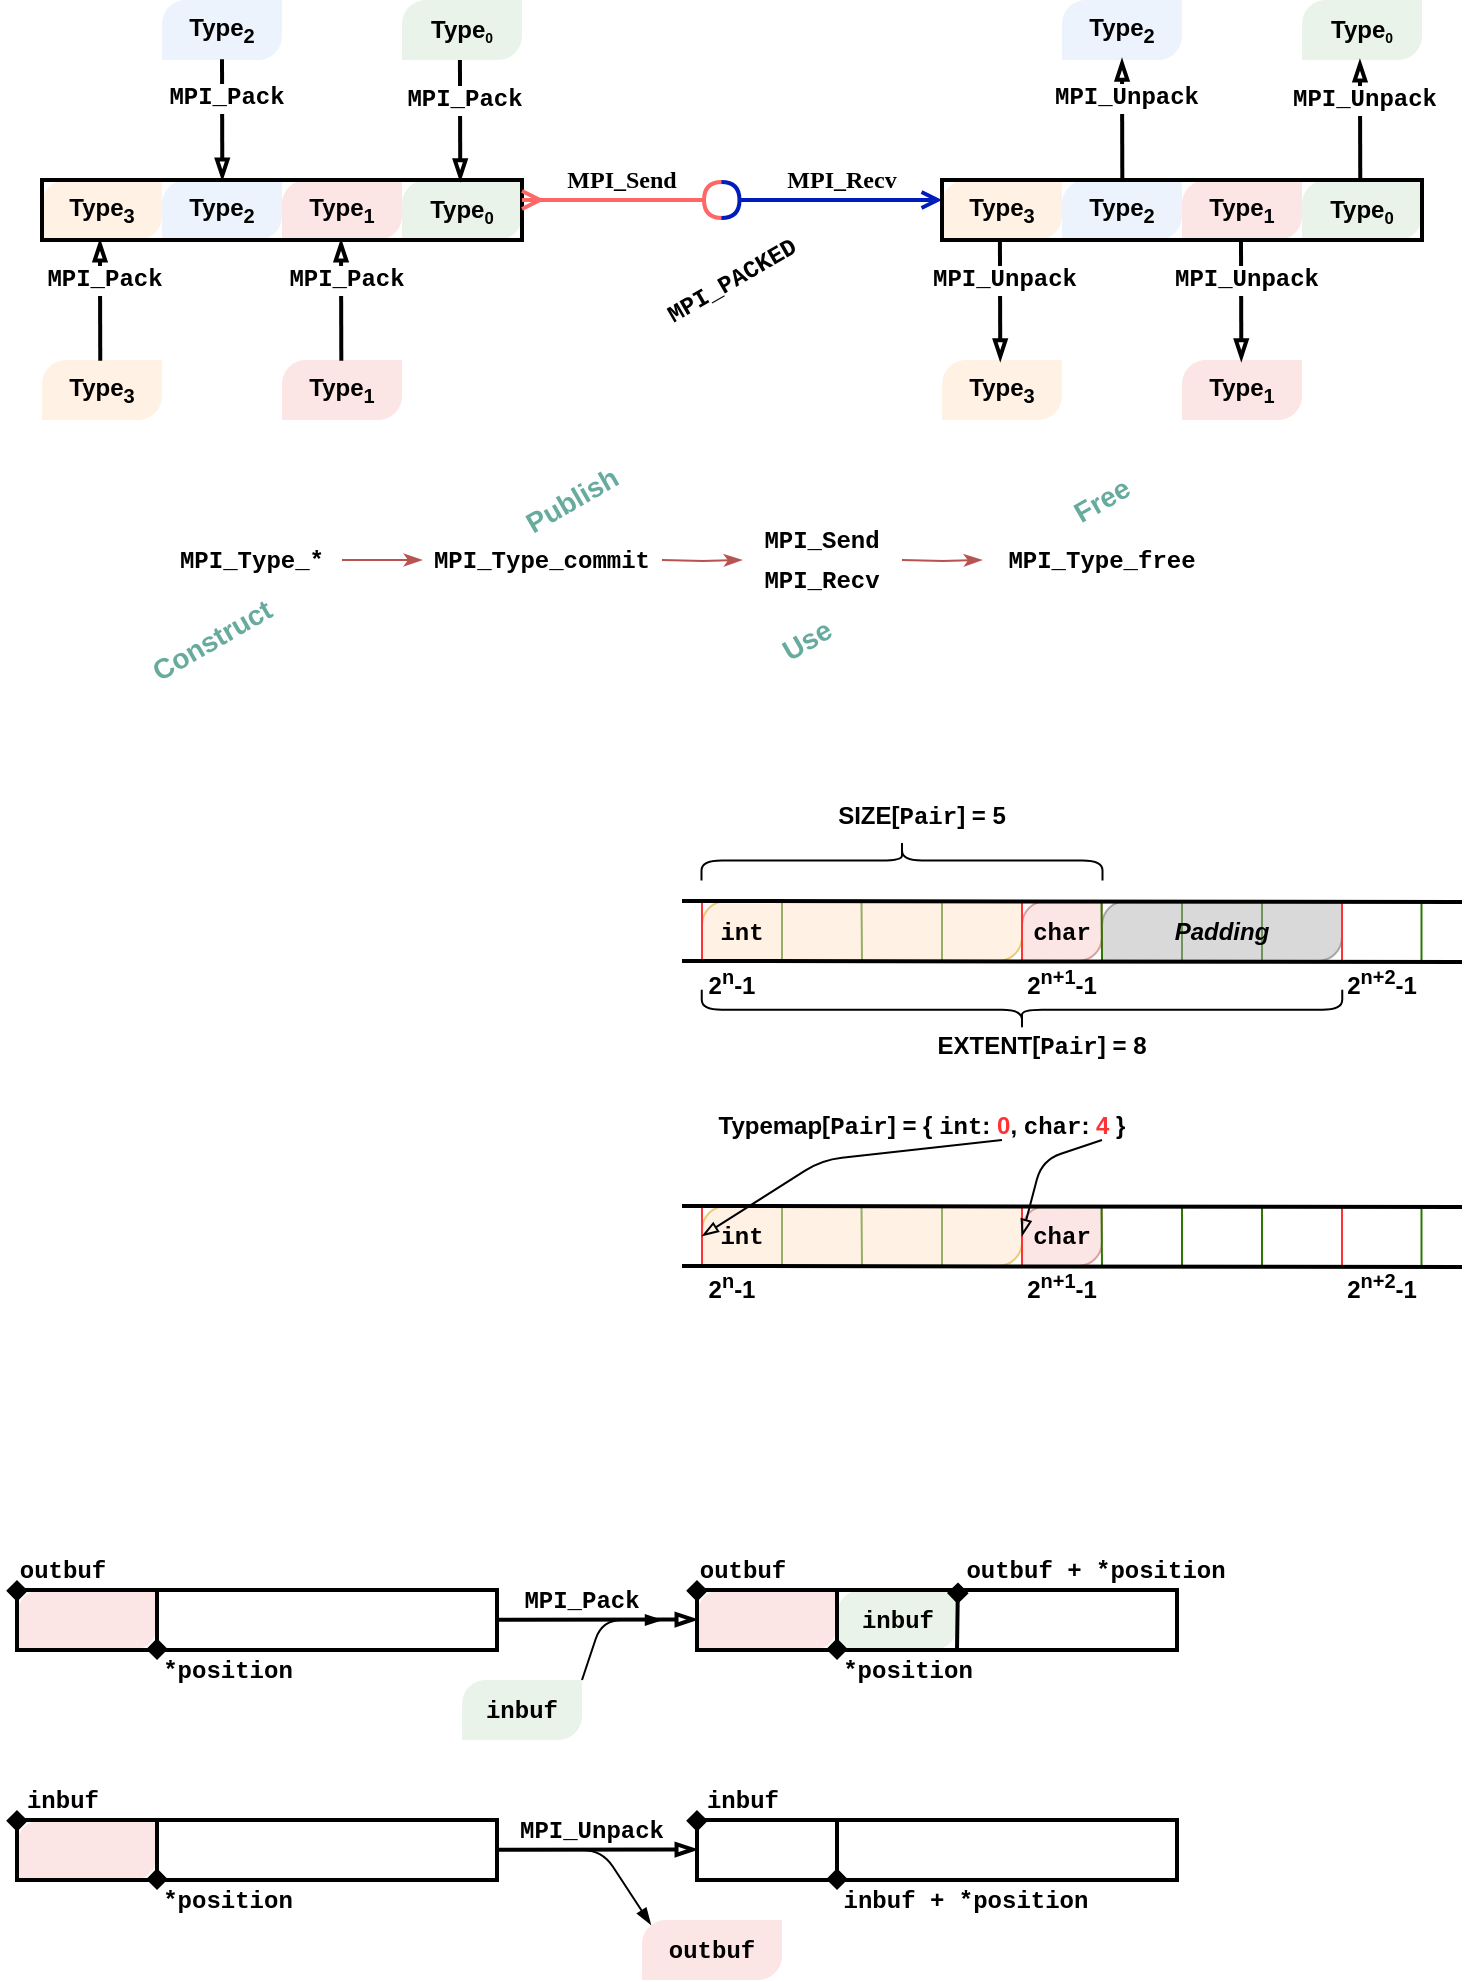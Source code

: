 <mxfile version="13.10.4" type="github">
  <diagram id="gjByRE1EfE37MnG4Hlq-" name="derived datatypes">
    <mxGraphModel dx="760" dy="429" grid="1" gridSize="10" guides="1" tooltips="1" connect="1" arrows="1" fold="1" page="1" pageScale="1" pageWidth="850" pageHeight="1100" math="0" shadow="0">
      <root>
        <mxCell id="NAqijjQ5elvdxjjpEKF7-0" />
        <mxCell id="NAqijjQ5elvdxjjpEKF7-1" parent="NAqijjQ5elvdxjjpEKF7-0" />
        <mxCell id="-HOwmCufBXUvdhxubA4n-8" value="" style="endArrow=none;html=1;strokeColor=#2D7600;fillColor=#60a917;" edge="1" parent="NAqijjQ5elvdxjjpEKF7-1">
          <mxGeometry width="50" height="50" relative="1" as="geometry">
            <mxPoint x="690" y="480.5" as="sourcePoint" />
            <mxPoint x="690" y="510.5" as="targetPoint" />
          </mxGeometry>
        </mxCell>
        <mxCell id="-HOwmCufBXUvdhxubA4n-28" value="" style="endArrow=none;html=1;strokeColor=#2D7600;fillColor=#60a917;" edge="1" parent="NAqijjQ5elvdxjjpEKF7-1">
          <mxGeometry width="50" height="50" relative="1" as="geometry">
            <mxPoint x="650" y="480.5" as="sourcePoint" />
            <mxPoint x="650" y="510.5" as="targetPoint" />
          </mxGeometry>
        </mxCell>
        <mxCell id="-HOwmCufBXUvdhxubA4n-29" value="" style="verticalLabelPosition=bottom;verticalAlign=top;html=1;shape=mxgraph.basic.diag_round_rect;dx=6;shadow=0;opacity=50;fontFamily=Helvetica;strokeColor=#666666;fontColor=#333333;fillColor=#B3B3B3;" vertex="1" parent="NAqijjQ5elvdxjjpEKF7-1">
          <mxGeometry x="610" y="480.5" width="120" height="30" as="geometry" />
        </mxCell>
        <mxCell id="-HOwmCufBXUvdhxubA4n-3" value="" style="endArrow=none;html=1;strokeColor=#2D7600;fillColor=#60a917;" edge="1" parent="NAqijjQ5elvdxjjpEKF7-1">
          <mxGeometry width="50" height="50" relative="1" as="geometry">
            <mxPoint x="530" y="480.5" as="sourcePoint" />
            <mxPoint x="530" y="510.5" as="targetPoint" />
          </mxGeometry>
        </mxCell>
        <mxCell id="-HOwmCufBXUvdhxubA4n-4" value="" style="endArrow=none;html=1;strokeColor=#2D7600;fillColor=#60a917;" edge="1" parent="NAqijjQ5elvdxjjpEKF7-1">
          <mxGeometry width="50" height="50" relative="1" as="geometry">
            <mxPoint x="489.75" y="480.5" as="sourcePoint" />
            <mxPoint x="490" y="510.5" as="targetPoint" />
          </mxGeometry>
        </mxCell>
        <mxCell id="-HOwmCufBXUvdhxubA4n-5" value="" style="endArrow=none;html=1;strokeColor=#2D7600;fillColor=#60a917;" edge="1" parent="NAqijjQ5elvdxjjpEKF7-1">
          <mxGeometry width="50" height="50" relative="1" as="geometry">
            <mxPoint x="450" y="479.7" as="sourcePoint" />
            <mxPoint x="450" y="511.5" as="targetPoint" />
          </mxGeometry>
        </mxCell>
        <mxCell id="-HOwmCufBXUvdhxubA4n-17" value="" style="verticalLabelPosition=bottom;verticalAlign=top;html=1;shape=mxgraph.basic.diag_round_rect;dx=6;shadow=0;fillColor=#f8cecc;opacity=50;fontFamily=Helvetica;strokeColor=#b85450;" vertex="1" parent="NAqijjQ5elvdxjjpEKF7-1">
          <mxGeometry x="570" y="480.5" width="40" height="30" as="geometry" />
        </mxCell>
        <mxCell id="-HOwmCufBXUvdhxubA4n-16" value="" style="verticalLabelPosition=bottom;verticalAlign=top;html=1;shape=mxgraph.basic.diag_round_rect;dx=6;shadow=0;fillColor=#ffe6cc;opacity=50;fontFamily=Helvetica;strokeColor=#d79b00;" vertex="1" parent="NAqijjQ5elvdxjjpEKF7-1">
          <mxGeometry x="410" y="480.5" width="160" height="30" as="geometry" />
        </mxCell>
        <mxCell id="Xs97He_0VqaD7Sggwqv4-31" value="" style="verticalLabelPosition=bottom;verticalAlign=top;html=1;shape=mxgraph.basic.diag_round_rect;dx=6;shadow=0;fillColor=#d5e8d4;opacity=50;fontFamily=Helvetica;strokeColor=none;" parent="NAqijjQ5elvdxjjpEKF7-1" vertex="1">
          <mxGeometry x="290" y="870" width="60" height="30" as="geometry" />
        </mxCell>
        <mxCell id="NxpEf4nczRuJSQAmUXDb-0" value="" style="verticalLabelPosition=bottom;verticalAlign=top;html=1;shape=mxgraph.basic.diag_round_rect;dx=6;shadow=0;fillColor=#FFE6CC;opacity=50;fontFamily=Helvetica;strokeColor=none;" parent="NAqijjQ5elvdxjjpEKF7-1" vertex="1">
          <mxGeometry x="80" y="120" width="60" height="30" as="geometry" />
        </mxCell>
        <mxCell id="NxpEf4nczRuJSQAmUXDb-1" value="&lt;b&gt;Type&lt;sub&gt;3&lt;/sub&gt;&lt;/b&gt;" style="text;html=1;strokeColor=none;fillColor=none;align=center;verticalAlign=middle;whiteSpace=wrap;rounded=0;opacity=30;" parent="NAqijjQ5elvdxjjpEKF7-1" vertex="1">
          <mxGeometry x="90" y="125" width="40" height="20" as="geometry" />
        </mxCell>
        <mxCell id="NxpEf4nczRuJSQAmUXDb-2" value="&lt;font face=&quot;Courier New&quot; size=&quot;1&quot;&gt;&lt;b style=&quot;font-size: 12px&quot;&gt;MPI_PACKED&lt;/b&gt;&lt;/font&gt;" style="text;html=1;strokeColor=none;fillColor=none;align=center;verticalAlign=middle;whiteSpace=wrap;rounded=0;opacity=30;rotation=-30;" parent="NAqijjQ5elvdxjjpEKF7-1" vertex="1">
          <mxGeometry x="365" y="160" width="120" height="20" as="geometry" />
        </mxCell>
        <mxCell id="NxpEf4nczRuJSQAmUXDb-7" value="" style="verticalLabelPosition=bottom;verticalAlign=top;html=1;shape=mxgraph.basic.diag_round_rect;dx=6;shadow=0;fillColor=#dae8fc;opacity=50;fontFamily=Helvetica;strokeColor=none;" parent="NAqijjQ5elvdxjjpEKF7-1" vertex="1">
          <mxGeometry x="140" y="120" width="60" height="30" as="geometry" />
        </mxCell>
        <mxCell id="NxpEf4nczRuJSQAmUXDb-8" value="&lt;b&gt;Type&lt;sub&gt;2&lt;/sub&gt;&lt;/b&gt;" style="text;html=1;strokeColor=none;fillColor=none;align=center;verticalAlign=middle;whiteSpace=wrap;rounded=0;opacity=30;" parent="NAqijjQ5elvdxjjpEKF7-1" vertex="1">
          <mxGeometry x="150" y="125" width="40" height="20" as="geometry" />
        </mxCell>
        <mxCell id="NxpEf4nczRuJSQAmUXDb-10" value="" style="verticalLabelPosition=bottom;verticalAlign=top;html=1;shape=mxgraph.basic.diag_round_rect;dx=6;shadow=0;fillColor=#f8cecc;opacity=50;fontFamily=Helvetica;strokeColor=none;" parent="NAqijjQ5elvdxjjpEKF7-1" vertex="1">
          <mxGeometry x="200" y="120" width="60" height="30" as="geometry" />
        </mxCell>
        <mxCell id="NxpEf4nczRuJSQAmUXDb-11" value="&lt;b&gt;Type&lt;sub&gt;1&lt;/sub&gt;&lt;/b&gt;" style="text;html=1;strokeColor=none;fillColor=none;align=center;verticalAlign=middle;whiteSpace=wrap;rounded=0;opacity=30;" parent="NAqijjQ5elvdxjjpEKF7-1" vertex="1">
          <mxGeometry x="210" y="125" width="40" height="20" as="geometry" />
        </mxCell>
        <mxCell id="NxpEf4nczRuJSQAmUXDb-12" value="" style="verticalLabelPosition=bottom;verticalAlign=top;html=1;shape=mxgraph.basic.diag_round_rect;dx=6;shadow=0;fillColor=#d5e8d4;opacity=50;fontFamily=Helvetica;strokeColor=none;" parent="NAqijjQ5elvdxjjpEKF7-1" vertex="1">
          <mxGeometry x="260" y="120" width="60" height="30" as="geometry" />
        </mxCell>
        <mxCell id="NxpEf4nczRuJSQAmUXDb-13" value="&lt;b&gt;Type&lt;span style=&quot;font-size: 10px&quot;&gt;&lt;sub&gt;0&lt;/sub&gt;&lt;/span&gt;&lt;/b&gt;" style="text;html=1;strokeColor=none;fillColor=none;align=center;verticalAlign=middle;whiteSpace=wrap;rounded=0;opacity=30;" parent="NAqijjQ5elvdxjjpEKF7-1" vertex="1">
          <mxGeometry x="270" y="125" width="40" height="20" as="geometry" />
        </mxCell>
        <mxCell id="NxpEf4nczRuJSQAmUXDb-14" value="" style="rounded=0;whiteSpace=wrap;html=1;strokeWidth=2;fillColor=none;" parent="NAqijjQ5elvdxjjpEKF7-1" vertex="1">
          <mxGeometry x="80" y="120" width="240" height="30" as="geometry" />
        </mxCell>
        <mxCell id="Q3RBACHrQiSrKgZn6o-M-2" value="&lt;font face=&quot;Fira Code&quot; data-font-src=&quot;https://fonts.googleapis.com/css?family=Fira+Code&quot;&gt;&lt;b&gt;MPI_Send&lt;/b&gt;&lt;/font&gt;" style="text;html=1;strokeColor=none;fillColor=none;align=center;verticalAlign=middle;whiteSpace=wrap;rounded=0;shadow=0;fontFamily=Helvetica;opacity=50;" parent="NAqijjQ5elvdxjjpEKF7-1" vertex="1">
          <mxGeometry x="350" y="110" width="40" height="20" as="geometry" />
        </mxCell>
        <mxCell id="Q3RBACHrQiSrKgZn6o-M-3" value="&lt;font face=&quot;Fira Code&quot; data-font-src=&quot;https://fonts.googleapis.com/css?family=Fira+Code&quot;&gt;&lt;b&gt;MPI_Recv&lt;/b&gt;&lt;/font&gt;" style="text;html=1;strokeColor=none;fillColor=none;align=center;verticalAlign=middle;whiteSpace=wrap;rounded=0;shadow=0;fontFamily=Helvetica;opacity=50;" parent="NAqijjQ5elvdxjjpEKF7-1" vertex="1">
          <mxGeometry x="460" y="110" width="40" height="20" as="geometry" />
        </mxCell>
        <mxCell id="Q3RBACHrQiSrKgZn6o-M-4" value="" style="endArrow=halfCircle;html=1;strokeWidth=2;startArrow=ERmany;startFill=0;endFill=0;fillColor=#f8cecc;strokeColor=#FF6666;" parent="NAqijjQ5elvdxjjpEKF7-1" edge="1">
          <mxGeometry width="50" height="50" relative="1" as="geometry">
            <mxPoint x="320" y="130" as="sourcePoint" />
            <mxPoint x="420" y="130" as="targetPoint" />
          </mxGeometry>
        </mxCell>
        <mxCell id="Q3RBACHrQiSrKgZn6o-M-5" value="" style="endArrow=open;html=1;strokeWidth=2;startArrow=halfCircle;startFill=0;endFill=0;strokeColor=#001DBC;" parent="NAqijjQ5elvdxjjpEKF7-1" edge="1">
          <mxGeometry width="50" height="50" relative="1" as="geometry">
            <mxPoint x="419.75" y="130" as="sourcePoint" />
            <mxPoint x="530" y="130" as="targetPoint" />
          </mxGeometry>
        </mxCell>
        <mxCell id="iE9Ra6EDaUZnnQYUuiCz-23" value="" style="verticalLabelPosition=bottom;verticalAlign=top;html=1;shape=mxgraph.basic.diag_round_rect;dx=6;shadow=0;fillColor=#FFE6CC;opacity=50;fontFamily=Helvetica;strokeColor=none;" parent="NAqijjQ5elvdxjjpEKF7-1" vertex="1">
          <mxGeometry x="80" y="210" width="60" height="30" as="geometry" />
        </mxCell>
        <mxCell id="iE9Ra6EDaUZnnQYUuiCz-24" value="&lt;b&gt;Type&lt;sub&gt;3&lt;/sub&gt;&lt;/b&gt;" style="text;html=1;strokeColor=none;fillColor=none;align=center;verticalAlign=middle;whiteSpace=wrap;rounded=0;opacity=30;" parent="NAqijjQ5elvdxjjpEKF7-1" vertex="1">
          <mxGeometry x="90" y="215" width="40" height="20" as="geometry" />
        </mxCell>
        <mxCell id="iE9Ra6EDaUZnnQYUuiCz-26" value="" style="verticalLabelPosition=bottom;verticalAlign=top;html=1;shape=mxgraph.basic.diag_round_rect;dx=6;shadow=0;fillColor=#dae8fc;opacity=50;fontFamily=Helvetica;strokeColor=none;" parent="NAqijjQ5elvdxjjpEKF7-1" vertex="1">
          <mxGeometry x="140" y="30" width="60" height="30" as="geometry" />
        </mxCell>
        <mxCell id="iE9Ra6EDaUZnnQYUuiCz-27" value="&lt;b&gt;Type&lt;sub&gt;2&lt;/sub&gt;&lt;/b&gt;" style="text;html=1;strokeColor=none;fillColor=none;align=center;verticalAlign=middle;whiteSpace=wrap;rounded=0;opacity=30;" parent="NAqijjQ5elvdxjjpEKF7-1" vertex="1">
          <mxGeometry x="150" y="35" width="40" height="20" as="geometry" />
        </mxCell>
        <mxCell id="iE9Ra6EDaUZnnQYUuiCz-28" value="" style="verticalLabelPosition=bottom;verticalAlign=top;html=1;shape=mxgraph.basic.diag_round_rect;dx=6;shadow=0;fillColor=#f8cecc;opacity=50;fontFamily=Helvetica;strokeColor=none;" parent="NAqijjQ5elvdxjjpEKF7-1" vertex="1">
          <mxGeometry x="200" y="210" width="60" height="30" as="geometry" />
        </mxCell>
        <mxCell id="iE9Ra6EDaUZnnQYUuiCz-29" value="&lt;b&gt;Type&lt;sub&gt;1&lt;/sub&gt;&lt;/b&gt;" style="text;html=1;strokeColor=none;fillColor=none;align=center;verticalAlign=middle;whiteSpace=wrap;rounded=0;opacity=30;" parent="NAqijjQ5elvdxjjpEKF7-1" vertex="1">
          <mxGeometry x="210" y="215" width="40" height="20" as="geometry" />
        </mxCell>
        <mxCell id="iE9Ra6EDaUZnnQYUuiCz-30" value="" style="verticalLabelPosition=bottom;verticalAlign=top;html=1;shape=mxgraph.basic.diag_round_rect;dx=6;shadow=0;fillColor=#d5e8d4;opacity=50;fontFamily=Helvetica;strokeColor=none;" parent="NAqijjQ5elvdxjjpEKF7-1" vertex="1">
          <mxGeometry x="260" y="30" width="60" height="30" as="geometry" />
        </mxCell>
        <mxCell id="iE9Ra6EDaUZnnQYUuiCz-31" value="&lt;b&gt;Type&lt;span style=&quot;font-size: 8.333px&quot;&gt;&lt;sub&gt;0&lt;/sub&gt;&lt;/span&gt;&lt;/b&gt;" style="text;html=1;strokeColor=none;fillColor=none;align=center;verticalAlign=middle;whiteSpace=wrap;rounded=0;opacity=30;" parent="NAqijjQ5elvdxjjpEKF7-1" vertex="1">
          <mxGeometry x="270" y="35" width="40" height="20" as="geometry" />
        </mxCell>
        <mxCell id="iE9Ra6EDaUZnnQYUuiCz-34" value="" style="endArrow=blockThin;html=1;strokeWidth=2;entryX=0.834;entryY=0.047;entryDx=0;entryDy=0;entryPerimeter=0;endFill=0;startArrow=none;startFill=0;" parent="NAqijjQ5elvdxjjpEKF7-1" edge="1">
          <mxGeometry width="50" height="50" relative="1" as="geometry">
            <mxPoint x="288.97" y="60" as="sourcePoint" />
            <mxPoint x="289.13" y="120.41" as="targetPoint" />
          </mxGeometry>
        </mxCell>
        <mxCell id="iE9Ra6EDaUZnnQYUuiCz-35" value="&lt;b&gt;&lt;font face=&quot;Courier New&quot; style=&quot;font-size: 12px&quot;&gt;MPI_Pack&lt;/font&gt;&lt;/b&gt;" style="edgeLabel;html=1;align=center;verticalAlign=middle;resizable=0;points=[];" parent="iE9Ra6EDaUZnnQYUuiCz-34" vertex="1" connectable="0">
          <mxGeometry x="-0.351" y="2" relative="1" as="geometry">
            <mxPoint as="offset" />
          </mxGeometry>
        </mxCell>
        <mxCell id="iE9Ra6EDaUZnnQYUuiCz-47" value="" style="endArrow=blockThin;html=1;strokeWidth=2;entryX=0.834;entryY=0.047;entryDx=0;entryDy=0;entryPerimeter=0;endFill=0;" parent="NAqijjQ5elvdxjjpEKF7-1" edge="1">
          <mxGeometry width="50" height="50" relative="1" as="geometry">
            <mxPoint x="170.0" y="59.59" as="sourcePoint" />
            <mxPoint x="170.16" y="120.0" as="targetPoint" />
          </mxGeometry>
        </mxCell>
        <mxCell id="iE9Ra6EDaUZnnQYUuiCz-48" value="&lt;b&gt;&lt;font face=&quot;Courier New&quot; style=&quot;font-size: 12px&quot;&gt;MPI_Pack&lt;/font&gt;&lt;/b&gt;" style="edgeLabel;html=1;align=center;verticalAlign=middle;resizable=0;points=[];" parent="iE9Ra6EDaUZnnQYUuiCz-47" vertex="1" connectable="0">
          <mxGeometry x="-0.351" y="2" relative="1" as="geometry">
            <mxPoint as="offset" />
          </mxGeometry>
        </mxCell>
        <mxCell id="iE9Ra6EDaUZnnQYUuiCz-49" value="" style="endArrow=none;html=1;strokeWidth=2;entryX=0.834;entryY=0.047;entryDx=0;entryDy=0;entryPerimeter=0;endFill=0;startArrow=blockThin;startFill=0;" parent="NAqijjQ5elvdxjjpEKF7-1" edge="1">
          <mxGeometry width="50" height="50" relative="1" as="geometry">
            <mxPoint x="108.97" y="150" as="sourcePoint" />
            <mxPoint x="109.13" y="210.41" as="targetPoint" />
          </mxGeometry>
        </mxCell>
        <mxCell id="iE9Ra6EDaUZnnQYUuiCz-50" value="&lt;b&gt;&lt;font face=&quot;Courier New&quot; style=&quot;font-size: 12px&quot;&gt;MPI_Pack&lt;/font&gt;&lt;/b&gt;" style="edgeLabel;html=1;align=center;verticalAlign=middle;resizable=0;points=[];" parent="iE9Ra6EDaUZnnQYUuiCz-49" vertex="1" connectable="0">
          <mxGeometry x="-0.351" y="2" relative="1" as="geometry">
            <mxPoint as="offset" />
          </mxGeometry>
        </mxCell>
        <mxCell id="iE9Ra6EDaUZnnQYUuiCz-51" value="" style="endArrow=none;html=1;strokeWidth=2;entryX=0.834;entryY=0.047;entryDx=0;entryDy=0;entryPerimeter=0;endFill=0;startArrow=blockThin;startFill=0;" parent="NAqijjQ5elvdxjjpEKF7-1" edge="1">
          <mxGeometry width="50" height="50" relative="1" as="geometry">
            <mxPoint x="229.5" y="150" as="sourcePoint" />
            <mxPoint x="229.66" y="210.41" as="targetPoint" />
          </mxGeometry>
        </mxCell>
        <mxCell id="iE9Ra6EDaUZnnQYUuiCz-52" value="&lt;b&gt;&lt;font face=&quot;Courier New&quot; style=&quot;font-size: 12px&quot;&gt;MPI_Pack&lt;/font&gt;&lt;/b&gt;" style="edgeLabel;html=1;align=center;verticalAlign=middle;resizable=0;points=[];" parent="iE9Ra6EDaUZnnQYUuiCz-51" vertex="1" connectable="0">
          <mxGeometry x="-0.351" y="2" relative="1" as="geometry">
            <mxPoint as="offset" />
          </mxGeometry>
        </mxCell>
        <mxCell id="iE9Ra6EDaUZnnQYUuiCz-53" value="" style="verticalLabelPosition=bottom;verticalAlign=top;html=1;shape=mxgraph.basic.diag_round_rect;dx=6;shadow=0;fillColor=#FFE6CC;opacity=50;fontFamily=Helvetica;strokeColor=none;" parent="NAqijjQ5elvdxjjpEKF7-1" vertex="1">
          <mxGeometry x="530" y="120" width="60" height="30" as="geometry" />
        </mxCell>
        <mxCell id="iE9Ra6EDaUZnnQYUuiCz-54" value="&lt;b&gt;Type&lt;sub&gt;3&lt;/sub&gt;&lt;/b&gt;" style="text;html=1;strokeColor=none;fillColor=none;align=center;verticalAlign=middle;whiteSpace=wrap;rounded=0;opacity=30;" parent="NAqijjQ5elvdxjjpEKF7-1" vertex="1">
          <mxGeometry x="540" y="125" width="40" height="20" as="geometry" />
        </mxCell>
        <mxCell id="iE9Ra6EDaUZnnQYUuiCz-55" value="" style="verticalLabelPosition=bottom;verticalAlign=top;html=1;shape=mxgraph.basic.diag_round_rect;dx=6;shadow=0;fillColor=#dae8fc;opacity=50;fontFamily=Helvetica;strokeColor=none;" parent="NAqijjQ5elvdxjjpEKF7-1" vertex="1">
          <mxGeometry x="590" y="120" width="60" height="30" as="geometry" />
        </mxCell>
        <mxCell id="iE9Ra6EDaUZnnQYUuiCz-56" value="&lt;b&gt;Type&lt;sub&gt;2&lt;/sub&gt;&lt;/b&gt;" style="text;html=1;strokeColor=none;fillColor=none;align=center;verticalAlign=middle;whiteSpace=wrap;rounded=0;opacity=30;" parent="NAqijjQ5elvdxjjpEKF7-1" vertex="1">
          <mxGeometry x="600" y="125" width="40" height="20" as="geometry" />
        </mxCell>
        <mxCell id="iE9Ra6EDaUZnnQYUuiCz-57" value="" style="verticalLabelPosition=bottom;verticalAlign=top;html=1;shape=mxgraph.basic.diag_round_rect;dx=6;shadow=0;fillColor=#f8cecc;opacity=50;fontFamily=Helvetica;strokeColor=none;" parent="NAqijjQ5elvdxjjpEKF7-1" vertex="1">
          <mxGeometry x="650" y="120" width="60" height="30" as="geometry" />
        </mxCell>
        <mxCell id="iE9Ra6EDaUZnnQYUuiCz-58" value="&lt;b&gt;Type&lt;sub&gt;1&lt;/sub&gt;&lt;/b&gt;" style="text;html=1;strokeColor=none;fillColor=none;align=center;verticalAlign=middle;whiteSpace=wrap;rounded=0;opacity=30;" parent="NAqijjQ5elvdxjjpEKF7-1" vertex="1">
          <mxGeometry x="660" y="125" width="40" height="20" as="geometry" />
        </mxCell>
        <mxCell id="iE9Ra6EDaUZnnQYUuiCz-59" value="" style="verticalLabelPosition=bottom;verticalAlign=top;html=1;shape=mxgraph.basic.diag_round_rect;dx=6;shadow=0;fillColor=#d5e8d4;opacity=50;fontFamily=Helvetica;strokeColor=none;" parent="NAqijjQ5elvdxjjpEKF7-1" vertex="1">
          <mxGeometry x="710" y="120" width="60" height="30" as="geometry" />
        </mxCell>
        <mxCell id="iE9Ra6EDaUZnnQYUuiCz-60" value="&lt;b&gt;Type&lt;span style=&quot;font-size: 10px&quot;&gt;&lt;sub&gt;0&lt;/sub&gt;&lt;/span&gt;&lt;/b&gt;" style="text;html=1;strokeColor=none;fillColor=none;align=center;verticalAlign=middle;whiteSpace=wrap;rounded=0;opacity=30;" parent="NAqijjQ5elvdxjjpEKF7-1" vertex="1">
          <mxGeometry x="720" y="125" width="40" height="20" as="geometry" />
        </mxCell>
        <mxCell id="iE9Ra6EDaUZnnQYUuiCz-61" value="" style="rounded=0;whiteSpace=wrap;html=1;strokeWidth=2;fillColor=none;" parent="NAqijjQ5elvdxjjpEKF7-1" vertex="1">
          <mxGeometry x="530" y="120" width="240" height="30" as="geometry" />
        </mxCell>
        <mxCell id="iE9Ra6EDaUZnnQYUuiCz-62" value="" style="verticalLabelPosition=bottom;verticalAlign=top;html=1;shape=mxgraph.basic.diag_round_rect;dx=6;shadow=0;fillColor=#FFE6CC;opacity=50;fontFamily=Helvetica;strokeColor=none;" parent="NAqijjQ5elvdxjjpEKF7-1" vertex="1">
          <mxGeometry x="530" y="210" width="60" height="30" as="geometry" />
        </mxCell>
        <mxCell id="iE9Ra6EDaUZnnQYUuiCz-63" value="&lt;b&gt;Type&lt;sub&gt;3&lt;/sub&gt;&lt;/b&gt;" style="text;html=1;strokeColor=none;fillColor=none;align=center;verticalAlign=middle;whiteSpace=wrap;rounded=0;opacity=30;" parent="NAqijjQ5elvdxjjpEKF7-1" vertex="1">
          <mxGeometry x="540" y="215" width="40" height="20" as="geometry" />
        </mxCell>
        <mxCell id="iE9Ra6EDaUZnnQYUuiCz-64" value="" style="verticalLabelPosition=bottom;verticalAlign=top;html=1;shape=mxgraph.basic.diag_round_rect;dx=6;shadow=0;fillColor=#dae8fc;opacity=50;fontFamily=Helvetica;strokeColor=none;" parent="NAqijjQ5elvdxjjpEKF7-1" vertex="1">
          <mxGeometry x="590" y="30" width="60" height="30" as="geometry" />
        </mxCell>
        <mxCell id="iE9Ra6EDaUZnnQYUuiCz-65" value="&lt;b&gt;Type&lt;sub&gt;2&lt;/sub&gt;&lt;/b&gt;" style="text;html=1;strokeColor=none;fillColor=none;align=center;verticalAlign=middle;whiteSpace=wrap;rounded=0;opacity=30;" parent="NAqijjQ5elvdxjjpEKF7-1" vertex="1">
          <mxGeometry x="600" y="35" width="40" height="20" as="geometry" />
        </mxCell>
        <mxCell id="iE9Ra6EDaUZnnQYUuiCz-66" value="" style="verticalLabelPosition=bottom;verticalAlign=top;html=1;shape=mxgraph.basic.diag_round_rect;dx=6;shadow=0;fillColor=#f8cecc;opacity=50;fontFamily=Helvetica;strokeColor=none;" parent="NAqijjQ5elvdxjjpEKF7-1" vertex="1">
          <mxGeometry x="650" y="210" width="60" height="30" as="geometry" />
        </mxCell>
        <mxCell id="iE9Ra6EDaUZnnQYUuiCz-67" value="&lt;b&gt;Type&lt;sub&gt;1&lt;/sub&gt;&lt;/b&gt;" style="text;html=1;strokeColor=none;fillColor=none;align=center;verticalAlign=middle;whiteSpace=wrap;rounded=0;opacity=30;" parent="NAqijjQ5elvdxjjpEKF7-1" vertex="1">
          <mxGeometry x="660" y="215" width="40" height="20" as="geometry" />
        </mxCell>
        <mxCell id="iE9Ra6EDaUZnnQYUuiCz-68" value="" style="verticalLabelPosition=bottom;verticalAlign=top;html=1;shape=mxgraph.basic.diag_round_rect;dx=6;shadow=0;fillColor=#d5e8d4;opacity=50;fontFamily=Helvetica;strokeColor=none;" parent="NAqijjQ5elvdxjjpEKF7-1" vertex="1">
          <mxGeometry x="710" y="30" width="60" height="30" as="geometry" />
        </mxCell>
        <mxCell id="iE9Ra6EDaUZnnQYUuiCz-69" value="&lt;b&gt;Type&lt;span style=&quot;font-size: 8.333px&quot;&gt;&lt;sub&gt;0&lt;/sub&gt;&lt;/span&gt;&lt;/b&gt;" style="text;html=1;strokeColor=none;fillColor=none;align=center;verticalAlign=middle;whiteSpace=wrap;rounded=0;opacity=30;" parent="NAqijjQ5elvdxjjpEKF7-1" vertex="1">
          <mxGeometry x="720" y="35" width="40" height="20" as="geometry" />
        </mxCell>
        <mxCell id="iE9Ra6EDaUZnnQYUuiCz-70" value="" style="endArrow=none;html=1;strokeWidth=2;entryX=0.834;entryY=0.047;entryDx=0;entryDy=0;entryPerimeter=0;endFill=0;startArrow=blockThin;startFill=0;" parent="NAqijjQ5elvdxjjpEKF7-1" edge="1">
          <mxGeometry width="50" height="50" relative="1" as="geometry">
            <mxPoint x="738.97" y="60" as="sourcePoint" />
            <mxPoint x="739.13" y="120.41" as="targetPoint" />
          </mxGeometry>
        </mxCell>
        <mxCell id="iE9Ra6EDaUZnnQYUuiCz-71" value="&lt;b&gt;&lt;font face=&quot;Courier New&quot; style=&quot;font-size: 12px&quot;&gt;MPI_Unpack&lt;/font&gt;&lt;/b&gt;" style="edgeLabel;html=1;align=center;verticalAlign=middle;resizable=0;points=[];" parent="iE9Ra6EDaUZnnQYUuiCz-70" vertex="1" connectable="0">
          <mxGeometry x="-0.351" y="2" relative="1" as="geometry">
            <mxPoint as="offset" />
          </mxGeometry>
        </mxCell>
        <mxCell id="iE9Ra6EDaUZnnQYUuiCz-72" value="" style="endArrow=none;html=1;strokeWidth=2;entryX=0.834;entryY=0.047;entryDx=0;entryDy=0;entryPerimeter=0;endFill=0;startArrow=blockThin;startFill=0;" parent="NAqijjQ5elvdxjjpEKF7-1" edge="1">
          <mxGeometry width="50" height="50" relative="1" as="geometry">
            <mxPoint x="620" y="59.59" as="sourcePoint" />
            <mxPoint x="620.16" y="120" as="targetPoint" />
          </mxGeometry>
        </mxCell>
        <mxCell id="iE9Ra6EDaUZnnQYUuiCz-73" value="&lt;b&gt;&lt;font face=&quot;Courier New&quot; style=&quot;font-size: 12px&quot;&gt;MPI_Unpack&lt;/font&gt;&lt;/b&gt;" style="edgeLabel;html=1;align=center;verticalAlign=middle;resizable=0;points=[];" parent="iE9Ra6EDaUZnnQYUuiCz-72" vertex="1" connectable="0">
          <mxGeometry x="-0.351" y="2" relative="1" as="geometry">
            <mxPoint as="offset" />
          </mxGeometry>
        </mxCell>
        <mxCell id="iE9Ra6EDaUZnnQYUuiCz-74" value="" style="endArrow=blockThin;html=1;strokeWidth=2;entryX=0.834;entryY=0.047;entryDx=0;entryDy=0;entryPerimeter=0;endFill=0;startArrow=none;startFill=0;" parent="NAqijjQ5elvdxjjpEKF7-1" edge="1">
          <mxGeometry width="50" height="50" relative="1" as="geometry">
            <mxPoint x="558.97" y="150" as="sourcePoint" />
            <mxPoint x="559.13" y="210.41" as="targetPoint" />
          </mxGeometry>
        </mxCell>
        <mxCell id="iE9Ra6EDaUZnnQYUuiCz-75" value="&lt;b&gt;&lt;font face=&quot;Courier New&quot; style=&quot;font-size: 12px&quot;&gt;MPI_Unpack&lt;/font&gt;&lt;/b&gt;" style="edgeLabel;html=1;align=center;verticalAlign=middle;resizable=0;points=[];" parent="iE9Ra6EDaUZnnQYUuiCz-74" vertex="1" connectable="0">
          <mxGeometry x="-0.351" y="2" relative="1" as="geometry">
            <mxPoint as="offset" />
          </mxGeometry>
        </mxCell>
        <mxCell id="iE9Ra6EDaUZnnQYUuiCz-76" value="" style="endArrow=blockThin;html=1;strokeWidth=2;entryX=0.834;entryY=0.047;entryDx=0;entryDy=0;entryPerimeter=0;endFill=0;startArrow=none;startFill=0;" parent="NAqijjQ5elvdxjjpEKF7-1" edge="1">
          <mxGeometry width="50" height="50" relative="1" as="geometry">
            <mxPoint x="679.5" y="150" as="sourcePoint" />
            <mxPoint x="679.66" y="210.41" as="targetPoint" />
          </mxGeometry>
        </mxCell>
        <mxCell id="iE9Ra6EDaUZnnQYUuiCz-77" value="&lt;b&gt;&lt;font face=&quot;Courier New&quot; style=&quot;font-size: 12px&quot;&gt;MPI_Unpack&lt;/font&gt;&lt;/b&gt;" style="edgeLabel;html=1;align=center;verticalAlign=middle;resizable=0;points=[];" parent="iE9Ra6EDaUZnnQYUuiCz-76" vertex="1" connectable="0">
          <mxGeometry x="-0.351" y="2" relative="1" as="geometry">
            <mxPoint as="offset" />
          </mxGeometry>
        </mxCell>
        <mxCell id="Xs97He_0VqaD7Sggwqv4-1" value="&lt;b&gt;&lt;font color=&quot;#67ab9f&quot; style=&quot;font-size: 14px&quot;&gt;Construct&lt;/font&gt;&lt;/b&gt;" style="text;html=1;align=center;verticalAlign=middle;whiteSpace=wrap;rounded=0;rotation=-30;" parent="NAqijjQ5elvdxjjpEKF7-1" vertex="1">
          <mxGeometry x="130" y="340" width="70" height="20" as="geometry" />
        </mxCell>
        <mxCell id="Xs97He_0VqaD7Sggwqv4-2" value="&lt;b&gt;&lt;font color=&quot;#67ab9f&quot; style=&quot;font-size: 14px&quot;&gt;Publish&lt;/font&gt;&lt;/b&gt;" style="text;html=1;align=center;verticalAlign=middle;whiteSpace=wrap;rounded=0;rotation=-30;" parent="NAqijjQ5elvdxjjpEKF7-1" vertex="1">
          <mxGeometry x="310" y="270" width="70" height="20" as="geometry" />
        </mxCell>
        <mxCell id="Xs97He_0VqaD7Sggwqv4-4" value="&lt;b&gt;&lt;font color=&quot;#67ab9f&quot; style=&quot;font-size: 14px&quot;&gt;Use&lt;/font&gt;&lt;/b&gt;" style="text;html=1;align=center;verticalAlign=middle;whiteSpace=wrap;rounded=0;rotation=-30;" parent="NAqijjQ5elvdxjjpEKF7-1" vertex="1">
          <mxGeometry x="440" y="340" width="45" height="20" as="geometry" />
        </mxCell>
        <mxCell id="Xs97He_0VqaD7Sggwqv4-5" value="&lt;b&gt;&lt;font color=&quot;#67ab9f&quot; style=&quot;font-size: 14px&quot;&gt;Free&lt;/font&gt;&lt;/b&gt;" style="text;html=1;align=center;verticalAlign=middle;whiteSpace=wrap;rounded=0;rotation=-30;" parent="NAqijjQ5elvdxjjpEKF7-1" vertex="1">
          <mxGeometry x="590" y="270" width="40" height="20" as="geometry" />
        </mxCell>
        <mxCell id="Xs97He_0VqaD7Sggwqv4-9" value="" style="edgeStyle=orthogonalEdgeStyle;rounded=0;orthogonalLoop=1;jettySize=auto;html=1;startArrow=none;startFill=0;endArrow=classicThin;endFill=1;strokeColor=#b85450;strokeWidth=1;fillColor=#f8cecc;" parent="NAqijjQ5elvdxjjpEKF7-1" source="Xs97He_0VqaD7Sggwqv4-6" target="Xs97He_0VqaD7Sggwqv4-8" edge="1">
          <mxGeometry relative="1" as="geometry" />
        </mxCell>
        <mxCell id="Xs97He_0VqaD7Sggwqv4-6" value="&lt;font face=&quot;Courier New&quot;&gt;&lt;b&gt;MPI_Type_*&lt;/b&gt;&lt;/font&gt;" style="text;html=1;strokeColor=none;fillColor=none;align=center;verticalAlign=middle;whiteSpace=wrap;rounded=0;" parent="NAqijjQ5elvdxjjpEKF7-1" vertex="1">
          <mxGeometry x="140" y="300" width="90" height="20" as="geometry" />
        </mxCell>
        <mxCell id="Xs97He_0VqaD7Sggwqv4-8" value="&lt;font face=&quot;Courier New&quot;&gt;&lt;b&gt;MPI_Type_commit&lt;/b&gt;&lt;/font&gt;" style="text;html=1;strokeColor=none;fillColor=none;align=center;verticalAlign=middle;whiteSpace=wrap;rounded=0;" parent="NAqijjQ5elvdxjjpEKF7-1" vertex="1">
          <mxGeometry x="270" y="300" width="120" height="20" as="geometry" />
        </mxCell>
        <mxCell id="Xs97He_0VqaD7Sggwqv4-10" value="&lt;font face=&quot;Courier New&quot;&gt;&lt;b&gt;MPI_Send&lt;/b&gt;&lt;/font&gt;" style="text;html=1;strokeColor=none;fillColor=none;align=center;verticalAlign=middle;whiteSpace=wrap;rounded=0;" parent="NAqijjQ5elvdxjjpEKF7-1" vertex="1">
          <mxGeometry x="410" y="290" width="120" height="20" as="geometry" />
        </mxCell>
        <mxCell id="Xs97He_0VqaD7Sggwqv4-11" value="&lt;font face=&quot;Courier New&quot;&gt;&lt;b&gt;MPI_Recv&lt;/b&gt;&lt;/font&gt;" style="text;html=1;strokeColor=none;fillColor=none;align=center;verticalAlign=middle;whiteSpace=wrap;rounded=0;" parent="NAqijjQ5elvdxjjpEKF7-1" vertex="1">
          <mxGeometry x="410" y="310" width="120" height="20" as="geometry" />
        </mxCell>
        <mxCell id="Xs97He_0VqaD7Sggwqv4-12" value="&lt;font face=&quot;Courier New&quot;&gt;&lt;b&gt;MPI_Type_free&lt;/b&gt;&lt;/font&gt;" style="text;html=1;strokeColor=none;fillColor=none;align=center;verticalAlign=middle;whiteSpace=wrap;rounded=0;" parent="NAqijjQ5elvdxjjpEKF7-1" vertex="1">
          <mxGeometry x="550" y="300" width="120" height="20" as="geometry" />
        </mxCell>
        <mxCell id="Xs97He_0VqaD7Sggwqv4-13" value="" style="edgeStyle=orthogonalEdgeStyle;rounded=0;orthogonalLoop=1;jettySize=auto;html=1;startArrow=none;startFill=0;endArrow=classicThin;endFill=1;strokeColor=#b85450;strokeWidth=1;fillColor=#f8cecc;" parent="NAqijjQ5elvdxjjpEKF7-1" edge="1">
          <mxGeometry relative="1" as="geometry">
            <mxPoint x="390" y="310" as="sourcePoint" />
            <mxPoint x="430" y="310" as="targetPoint" />
          </mxGeometry>
        </mxCell>
        <mxCell id="Xs97He_0VqaD7Sggwqv4-14" value="" style="edgeStyle=orthogonalEdgeStyle;rounded=0;orthogonalLoop=1;jettySize=auto;html=1;startArrow=none;startFill=0;endArrow=classicThin;endFill=1;strokeColor=#b85450;strokeWidth=1;fillColor=#f8cecc;" parent="NAqijjQ5elvdxjjpEKF7-1" edge="1">
          <mxGeometry relative="1" as="geometry">
            <mxPoint x="510" y="310" as="sourcePoint" />
            <mxPoint x="550" y="310" as="targetPoint" />
          </mxGeometry>
        </mxCell>
        <mxCell id="Xs97He_0VqaD7Sggwqv4-22" value="" style="verticalLabelPosition=bottom;verticalAlign=top;html=1;shape=mxgraph.basic.diag_round_rect;dx=6;shadow=0;fillColor=#d5e8d4;opacity=50;fontFamily=Helvetica;strokeColor=none;" parent="NAqijjQ5elvdxjjpEKF7-1" vertex="1">
          <mxGeometry x="477.5" y="825" width="60" height="30" as="geometry" />
        </mxCell>
        <mxCell id="Xs97He_0VqaD7Sggwqv4-23" value="&lt;b&gt;&lt;font face=&quot;Courier New&quot;&gt;inbuf&lt;/font&gt;&lt;/b&gt;" style="text;html=1;strokeColor=none;fillColor=none;align=center;verticalAlign=middle;whiteSpace=wrap;rounded=0;opacity=30;" parent="NAqijjQ5elvdxjjpEKF7-1" vertex="1">
          <mxGeometry x="487.5" y="830" width="40" height="20" as="geometry" />
        </mxCell>
        <mxCell id="Xs97He_0VqaD7Sggwqv4-32" value="&lt;b&gt;&lt;font face=&quot;Courier New&quot;&gt;inbuf&lt;/font&gt;&lt;/b&gt;" style="text;html=1;strokeColor=none;fillColor=none;align=center;verticalAlign=middle;whiteSpace=wrap;rounded=0;opacity=30;" parent="NAqijjQ5elvdxjjpEKF7-1" vertex="1">
          <mxGeometry x="300" y="875" width="40" height="20" as="geometry" />
        </mxCell>
        <mxCell id="Xs97He_0VqaD7Sggwqv4-41" value="&lt;font face=&quot;Courier New&quot;&gt;&lt;b&gt;outbuf&lt;/b&gt;&lt;/font&gt;" style="text;html=1;strokeColor=none;fillColor=none;align=center;verticalAlign=middle;whiteSpace=wrap;rounded=0;" parent="NAqijjQ5elvdxjjpEKF7-1" vertex="1">
          <mxGeometry x="407.5" y="805" width="45" height="20" as="geometry" />
        </mxCell>
        <mxCell id="Xs97He_0VqaD7Sggwqv4-42" value="&lt;font face=&quot;Courier New&quot;&gt;&lt;b&gt;*position&lt;/b&gt;&lt;/font&gt;" style="text;html=1;strokeColor=none;fillColor=none;align=center;verticalAlign=middle;whiteSpace=wrap;rounded=0;" parent="NAqijjQ5elvdxjjpEKF7-1" vertex="1">
          <mxGeometry x="477.5" y="855" width="70" height="20" as="geometry" />
        </mxCell>
        <mxCell id="Xs97He_0VqaD7Sggwqv4-43" value="&lt;font face=&quot;Courier New&quot;&gt;&lt;b&gt;outbuf + *position&lt;/b&gt;&lt;/font&gt;" style="text;html=1;strokeColor=none;fillColor=none;align=center;verticalAlign=middle;whiteSpace=wrap;rounded=0;" parent="NAqijjQ5elvdxjjpEKF7-1" vertex="1">
          <mxGeometry x="537.5" y="805" width="137.5" height="20" as="geometry" />
        </mxCell>
        <mxCell id="Xs97He_0VqaD7Sggwqv4-45" value="" style="endArrow=diamond;html=1;strokeColor=#000000;strokeWidth=2;endFill=1;exitX=0;exitY=1;exitDx=0;exitDy=0;entryX=0;entryY=0.75;entryDx=0;entryDy=0;" parent="NAqijjQ5elvdxjjpEKF7-1" source="Xs97He_0VqaD7Sggwqv4-24" target="Xs97He_0VqaD7Sggwqv4-41" edge="1">
          <mxGeometry width="50" height="50" relative="1" as="geometry">
            <mxPoint x="407.5" y="800" as="sourcePoint" />
            <mxPoint x="407.5" y="830" as="targetPoint" />
          </mxGeometry>
        </mxCell>
        <mxCell id="Xs97He_0VqaD7Sggwqv4-47" value="" style="endArrow=diamond;html=1;strokeColor=#000000;strokeWidth=2;endFill=1;entryX=0.377;entryY=-0.127;entryDx=0;entryDy=0;entryPerimeter=0;" parent="NAqijjQ5elvdxjjpEKF7-1" edge="1">
          <mxGeometry width="50" height="50" relative="1" as="geometry">
            <mxPoint x="537.5" y="855" as="sourcePoint" />
            <mxPoint x="537.98" y="821.19" as="targetPoint" />
          </mxGeometry>
        </mxCell>
        <mxCell id="Xs97He_0VqaD7Sggwqv4-48" value="" style="verticalLabelPosition=bottom;verticalAlign=top;html=1;shape=mxgraph.basic.diag_round_rect;dx=6;shadow=0;fillColor=#f8cecc;opacity=50;fontFamily=Helvetica;strokeColor=none;" parent="NAqijjQ5elvdxjjpEKF7-1" vertex="1">
          <mxGeometry x="407.5" y="825" width="70" height="30" as="geometry" />
        </mxCell>
        <mxCell id="Xs97He_0VqaD7Sggwqv4-33" value="" style="endArrow=blockThin;html=1;strokeWidth=2;endFill=0;startArrow=none;startFill=0;" parent="NAqijjQ5elvdxjjpEKF7-1" edge="1" source="-HOwmCufBXUvdhxubA4n-80">
          <mxGeometry width="50" height="50" relative="1" as="geometry">
            <mxPoint x="310" y="839.75" as="sourcePoint" />
            <mxPoint x="407.5" y="839.75" as="targetPoint" />
          </mxGeometry>
        </mxCell>
        <mxCell id="-HOwmCufBXUvdhxubA4n-1" value="&lt;b&gt;2&lt;sup&gt;n&lt;/sup&gt;-1&lt;/b&gt;" style="text;html=1;strokeColor=none;fillColor=none;align=center;verticalAlign=middle;whiteSpace=wrap;rounded=0;" vertex="1" parent="NAqijjQ5elvdxjjpEKF7-1">
          <mxGeometry x="410" y="510.5" width="30" height="20" as="geometry" />
        </mxCell>
        <mxCell id="-HOwmCufBXUvdhxubA4n-2" value="" style="endArrow=none;html=1;entryX=0.5;entryY=1;entryDx=0;entryDy=0;strokeColor=#FF3333;" edge="1" parent="NAqijjQ5elvdxjjpEKF7-1">
          <mxGeometry width="50" height="50" relative="1" as="geometry">
            <mxPoint x="570" y="480" as="sourcePoint" />
            <mxPoint x="570" y="510.5" as="targetPoint" />
          </mxGeometry>
        </mxCell>
        <mxCell id="-HOwmCufBXUvdhxubA4n-6" value="" style="endArrow=none;html=1;strokeColor=#2D7600;fillColor=#60a917;" edge="1" parent="NAqijjQ5elvdxjjpEKF7-1">
          <mxGeometry width="50" height="50" relative="1" as="geometry">
            <mxPoint x="609.75" y="480.5" as="sourcePoint" />
            <mxPoint x="610" y="510.5" as="targetPoint" />
          </mxGeometry>
        </mxCell>
        <mxCell id="-HOwmCufBXUvdhxubA4n-13" value="&lt;b&gt;2&lt;sup&gt;n+1&lt;/sup&gt;-1&lt;/b&gt;" style="text;html=1;strokeColor=none;fillColor=none;align=center;verticalAlign=middle;whiteSpace=wrap;rounded=0;" vertex="1" parent="NAqijjQ5elvdxjjpEKF7-1">
          <mxGeometry x="570" y="510.5" width="40" height="20" as="geometry" />
        </mxCell>
        <mxCell id="-HOwmCufBXUvdhxubA4n-14" value="" style="endArrow=none;html=1;entryX=0.5;entryY=1;entryDx=0;entryDy=0;strokeColor=#FF3333;" edge="1" parent="NAqijjQ5elvdxjjpEKF7-1">
          <mxGeometry width="50" height="50" relative="1" as="geometry">
            <mxPoint x="410" y="479.5" as="sourcePoint" />
            <mxPoint x="410" y="510.5" as="targetPoint" />
          </mxGeometry>
        </mxCell>
        <mxCell id="-HOwmCufBXUvdhxubA4n-18" value="&lt;font face=&quot;Courier New&quot;&gt;&lt;b&gt;int&lt;/b&gt;&lt;/font&gt;" style="text;html=1;strokeColor=none;fillColor=none;align=center;verticalAlign=middle;whiteSpace=wrap;rounded=0;" vertex="1" parent="NAqijjQ5elvdxjjpEKF7-1">
          <mxGeometry x="410" y="485.5" width="40" height="20" as="geometry" />
        </mxCell>
        <mxCell id="-HOwmCufBXUvdhxubA4n-21" value="&lt;font face=&quot;Courier New&quot;&gt;&lt;b&gt;char&lt;/b&gt;&lt;/font&gt;" style="text;html=1;strokeColor=none;fillColor=none;align=center;verticalAlign=middle;whiteSpace=wrap;rounded=0;" vertex="1" parent="NAqijjQ5elvdxjjpEKF7-1">
          <mxGeometry x="570" y="485.5" width="40" height="20" as="geometry" />
        </mxCell>
        <mxCell id="-HOwmCufBXUvdhxubA4n-23" value="" style="endArrow=none;html=1;entryX=0.5;entryY=1;entryDx=0;entryDy=0;strokeColor=#FF3333;" edge="1" parent="NAqijjQ5elvdxjjpEKF7-1">
          <mxGeometry width="50" height="50" relative="1" as="geometry">
            <mxPoint x="730" y="480.5" as="sourcePoint" />
            <mxPoint x="730" y="511" as="targetPoint" />
          </mxGeometry>
        </mxCell>
        <mxCell id="-HOwmCufBXUvdhxubA4n-24" value="&lt;b&gt;2&lt;sup&gt;n+2&lt;/sup&gt;-1&lt;/b&gt;" style="text;html=1;strokeColor=none;fillColor=none;align=center;verticalAlign=middle;whiteSpace=wrap;rounded=0;" vertex="1" parent="NAqijjQ5elvdxjjpEKF7-1">
          <mxGeometry x="730" y="510.5" width="40" height="20" as="geometry" />
        </mxCell>
        <mxCell id="-HOwmCufBXUvdhxubA4n-27" value="" style="endArrow=none;html=1;strokeColor=#2D7600;fillColor=#60a917;" edge="1" parent="NAqijjQ5elvdxjjpEKF7-1">
          <mxGeometry width="50" height="50" relative="1" as="geometry">
            <mxPoint x="769.75" y="480.5" as="sourcePoint" />
            <mxPoint x="769.75" y="510.5" as="targetPoint" />
          </mxGeometry>
        </mxCell>
        <mxCell id="-HOwmCufBXUvdhxubA4n-11" value="" style="endArrow=none;html=1;strokeWidth=2;" edge="1" parent="NAqijjQ5elvdxjjpEKF7-1">
          <mxGeometry width="50" height="50" relative="1" as="geometry">
            <mxPoint x="400" y="480.5" as="sourcePoint" />
            <mxPoint x="790" y="481" as="targetPoint" />
          </mxGeometry>
        </mxCell>
        <mxCell id="-HOwmCufBXUvdhxubA4n-10" value="" style="endArrow=none;html=1;strokeWidth=2;" edge="1" parent="NAqijjQ5elvdxjjpEKF7-1">
          <mxGeometry width="50" height="50" relative="1" as="geometry">
            <mxPoint x="400" y="510.5" as="sourcePoint" />
            <mxPoint x="790" y="511" as="targetPoint" />
          </mxGeometry>
        </mxCell>
        <mxCell id="-HOwmCufBXUvdhxubA4n-31" value="&lt;b&gt;&lt;i&gt;Padding&lt;/i&gt;&lt;/b&gt;" style="text;html=1;strokeColor=none;fillColor=none;align=center;verticalAlign=middle;whiteSpace=wrap;rounded=0;" vertex="1" parent="NAqijjQ5elvdxjjpEKF7-1">
          <mxGeometry x="650" y="485.5" width="40" height="20" as="geometry" />
        </mxCell>
        <mxCell id="-HOwmCufBXUvdhxubA4n-32" value="" style="shape=curlyBracket;whiteSpace=wrap;html=1;rounded=1;fillColor=#B3B3B3;rotation=90;" vertex="1" parent="NAqijjQ5elvdxjjpEKF7-1">
          <mxGeometry x="500" y="360" width="20" height="200.5" as="geometry" />
        </mxCell>
        <mxCell id="-HOwmCufBXUvdhxubA4n-33" value="" style="shape=curlyBracket;whiteSpace=wrap;html=1;rounded=1;fillColor=#B3B3B3;rotation=-90;" vertex="1" parent="NAqijjQ5elvdxjjpEKF7-1">
          <mxGeometry x="560" y="374.75" width="20" height="320.25" as="geometry" />
        </mxCell>
        <mxCell id="-HOwmCufBXUvdhxubA4n-34" value="&lt;b&gt;SIZE[&lt;font face=&quot;Courier New&quot;&gt;Pair&lt;/font&gt;] = 5&lt;/b&gt;" style="text;html=1;strokeColor=none;fillColor=none;align=center;verticalAlign=middle;whiteSpace=wrap;rounded=0;" vertex="1" parent="NAqijjQ5elvdxjjpEKF7-1">
          <mxGeometry x="460" y="430" width="120" height="15" as="geometry" />
        </mxCell>
        <mxCell id="-HOwmCufBXUvdhxubA4n-35" value="&lt;b&gt;EXTENT[&lt;font face=&quot;Courier New&quot;&gt;Pair&lt;/font&gt;] = 8&lt;/b&gt;" style="text;html=1;strokeColor=none;fillColor=none;align=center;verticalAlign=middle;whiteSpace=wrap;rounded=0;" vertex="1" parent="NAqijjQ5elvdxjjpEKF7-1">
          <mxGeometry x="520" y="545.5" width="120" height="15" as="geometry" />
        </mxCell>
        <mxCell id="-HOwmCufBXUvdhxubA4n-37" value="" style="endArrow=none;html=1;strokeColor=#2D7600;fillColor=#60a917;" edge="1" parent="NAqijjQ5elvdxjjpEKF7-1">
          <mxGeometry width="50" height="50" relative="1" as="geometry">
            <mxPoint x="690" y="633" as="sourcePoint" />
            <mxPoint x="690" y="663" as="targetPoint" />
          </mxGeometry>
        </mxCell>
        <mxCell id="-HOwmCufBXUvdhxubA4n-38" value="" style="endArrow=none;html=1;strokeColor=#2D7600;fillColor=#60a917;" edge="1" parent="NAqijjQ5elvdxjjpEKF7-1">
          <mxGeometry width="50" height="50" relative="1" as="geometry">
            <mxPoint x="650" y="633" as="sourcePoint" />
            <mxPoint x="650" y="663" as="targetPoint" />
          </mxGeometry>
        </mxCell>
        <mxCell id="-HOwmCufBXUvdhxubA4n-40" value="" style="endArrow=none;html=1;strokeColor=#2D7600;fillColor=#60a917;" edge="1" parent="NAqijjQ5elvdxjjpEKF7-1">
          <mxGeometry width="50" height="50" relative="1" as="geometry">
            <mxPoint x="530" y="633" as="sourcePoint" />
            <mxPoint x="530" y="663" as="targetPoint" />
          </mxGeometry>
        </mxCell>
        <mxCell id="-HOwmCufBXUvdhxubA4n-41" value="" style="endArrow=none;html=1;strokeColor=#2D7600;fillColor=#60a917;" edge="1" parent="NAqijjQ5elvdxjjpEKF7-1">
          <mxGeometry width="50" height="50" relative="1" as="geometry">
            <mxPoint x="489.75" y="633" as="sourcePoint" />
            <mxPoint x="490" y="663" as="targetPoint" />
          </mxGeometry>
        </mxCell>
        <mxCell id="-HOwmCufBXUvdhxubA4n-42" value="" style="endArrow=none;html=1;strokeColor=#2D7600;fillColor=#60a917;" edge="1" parent="NAqijjQ5elvdxjjpEKF7-1">
          <mxGeometry width="50" height="50" relative="1" as="geometry">
            <mxPoint x="450.0" y="632.2" as="sourcePoint" />
            <mxPoint x="450.0" y="664" as="targetPoint" />
          </mxGeometry>
        </mxCell>
        <mxCell id="-HOwmCufBXUvdhxubA4n-43" value="" style="verticalLabelPosition=bottom;verticalAlign=top;html=1;shape=mxgraph.basic.diag_round_rect;dx=6;shadow=0;fillColor=#f8cecc;opacity=50;fontFamily=Helvetica;strokeColor=#b85450;" vertex="1" parent="NAqijjQ5elvdxjjpEKF7-1">
          <mxGeometry x="570" y="633" width="40" height="30" as="geometry" />
        </mxCell>
        <mxCell id="-HOwmCufBXUvdhxubA4n-44" value="" style="verticalLabelPosition=bottom;verticalAlign=top;html=1;shape=mxgraph.basic.diag_round_rect;dx=6;shadow=0;fillColor=#ffe6cc;opacity=50;fontFamily=Helvetica;strokeColor=#d79b00;" vertex="1" parent="NAqijjQ5elvdxjjpEKF7-1">
          <mxGeometry x="410" y="633" width="160" height="30" as="geometry" />
        </mxCell>
        <mxCell id="-HOwmCufBXUvdhxubA4n-45" value="&lt;b&gt;2&lt;sup&gt;n&lt;/sup&gt;-1&lt;/b&gt;" style="text;html=1;strokeColor=none;fillColor=none;align=center;verticalAlign=middle;whiteSpace=wrap;rounded=0;" vertex="1" parent="NAqijjQ5elvdxjjpEKF7-1">
          <mxGeometry x="410" y="663" width="30" height="20" as="geometry" />
        </mxCell>
        <mxCell id="-HOwmCufBXUvdhxubA4n-46" value="" style="endArrow=none;html=1;entryX=0.5;entryY=1;entryDx=0;entryDy=0;strokeColor=#FF3333;" edge="1" parent="NAqijjQ5elvdxjjpEKF7-1">
          <mxGeometry width="50" height="50" relative="1" as="geometry">
            <mxPoint x="570" y="632.5" as="sourcePoint" />
            <mxPoint x="570" y="663" as="targetPoint" />
          </mxGeometry>
        </mxCell>
        <mxCell id="-HOwmCufBXUvdhxubA4n-47" value="" style="endArrow=none;html=1;strokeColor=#2D7600;fillColor=#60a917;" edge="1" parent="NAqijjQ5elvdxjjpEKF7-1">
          <mxGeometry width="50" height="50" relative="1" as="geometry">
            <mxPoint x="609.75" y="633" as="sourcePoint" />
            <mxPoint x="610" y="663" as="targetPoint" />
          </mxGeometry>
        </mxCell>
        <mxCell id="-HOwmCufBXUvdhxubA4n-48" value="&lt;b&gt;2&lt;sup&gt;n+1&lt;/sup&gt;-1&lt;/b&gt;" style="text;html=1;strokeColor=none;fillColor=none;align=center;verticalAlign=middle;whiteSpace=wrap;rounded=0;" vertex="1" parent="NAqijjQ5elvdxjjpEKF7-1">
          <mxGeometry x="570" y="663" width="40" height="20" as="geometry" />
        </mxCell>
        <mxCell id="-HOwmCufBXUvdhxubA4n-49" value="" style="endArrow=none;html=1;entryX=0.5;entryY=1;entryDx=0;entryDy=0;strokeColor=#FF3333;" edge="1" parent="NAqijjQ5elvdxjjpEKF7-1">
          <mxGeometry width="50" height="50" relative="1" as="geometry">
            <mxPoint x="410.0" y="632.0" as="sourcePoint" />
            <mxPoint x="410.0" y="663" as="targetPoint" />
          </mxGeometry>
        </mxCell>
        <mxCell id="-HOwmCufBXUvdhxubA4n-50" value="&lt;font face=&quot;Courier New&quot;&gt;&lt;b&gt;int&lt;/b&gt;&lt;/font&gt;" style="text;html=1;strokeColor=none;fillColor=none;align=center;verticalAlign=middle;whiteSpace=wrap;rounded=0;" vertex="1" parent="NAqijjQ5elvdxjjpEKF7-1">
          <mxGeometry x="410" y="638" width="40" height="20" as="geometry" />
        </mxCell>
        <mxCell id="-HOwmCufBXUvdhxubA4n-51" value="&lt;font face=&quot;Courier New&quot;&gt;&lt;b&gt;char&lt;/b&gt;&lt;/font&gt;" style="text;html=1;strokeColor=none;fillColor=none;align=center;verticalAlign=middle;whiteSpace=wrap;rounded=0;" vertex="1" parent="NAqijjQ5elvdxjjpEKF7-1">
          <mxGeometry x="570" y="638" width="40" height="20" as="geometry" />
        </mxCell>
        <mxCell id="-HOwmCufBXUvdhxubA4n-52" value="" style="endArrow=none;html=1;entryX=0.5;entryY=1;entryDx=0;entryDy=0;strokeColor=#FF3333;" edge="1" parent="NAqijjQ5elvdxjjpEKF7-1">
          <mxGeometry width="50" height="50" relative="1" as="geometry">
            <mxPoint x="730" y="633" as="sourcePoint" />
            <mxPoint x="730" y="663.5" as="targetPoint" />
          </mxGeometry>
        </mxCell>
        <mxCell id="-HOwmCufBXUvdhxubA4n-53" value="&lt;b&gt;2&lt;sup&gt;n+2&lt;/sup&gt;-1&lt;/b&gt;" style="text;html=1;strokeColor=none;fillColor=none;align=center;verticalAlign=middle;whiteSpace=wrap;rounded=0;" vertex="1" parent="NAqijjQ5elvdxjjpEKF7-1">
          <mxGeometry x="730" y="663" width="40" height="20" as="geometry" />
        </mxCell>
        <mxCell id="-HOwmCufBXUvdhxubA4n-54" value="" style="endArrow=none;html=1;strokeColor=#2D7600;fillColor=#60a917;" edge="1" parent="NAqijjQ5elvdxjjpEKF7-1">
          <mxGeometry width="50" height="50" relative="1" as="geometry">
            <mxPoint x="769.75" y="633" as="sourcePoint" />
            <mxPoint x="769.75" y="663" as="targetPoint" />
          </mxGeometry>
        </mxCell>
        <mxCell id="-HOwmCufBXUvdhxubA4n-56" value="" style="endArrow=none;html=1;strokeWidth=2;" edge="1" parent="NAqijjQ5elvdxjjpEKF7-1">
          <mxGeometry width="50" height="50" relative="1" as="geometry">
            <mxPoint x="400.0" y="663" as="sourcePoint" />
            <mxPoint x="790" y="663.5" as="targetPoint" />
          </mxGeometry>
        </mxCell>
        <mxCell id="-HOwmCufBXUvdhxubA4n-60" value="&lt;b&gt;Typemap[&lt;font face=&quot;Courier New&quot;&gt;Pair&lt;/font&gt;] =&amp;nbsp;{ &lt;font face=&quot;Courier New&quot;&gt;int&lt;/font&gt;: &lt;font color=&quot;#ff3333&quot;&gt;0&lt;/font&gt;, &lt;font face=&quot;Courier New&quot;&gt;char&lt;/font&gt;: &lt;font color=&quot;#ff3333&quot;&gt;4&lt;/font&gt; }&lt;/b&gt;" style="text;html=1;strokeColor=none;fillColor=none;align=center;verticalAlign=middle;whiteSpace=wrap;rounded=0;" vertex="1" parent="NAqijjQ5elvdxjjpEKF7-1">
          <mxGeometry x="410" y="585" width="220" height="15" as="geometry" />
        </mxCell>
        <mxCell id="-HOwmCufBXUvdhxubA4n-62" value="" style="endArrow=blockThin;html=1;strokeColor=#000000;strokeWidth=1;endFill=0;entryX=0;entryY=0.5;entryDx=0;entryDy=0;" edge="1" parent="NAqijjQ5elvdxjjpEKF7-1" target="-HOwmCufBXUvdhxubA4n-50">
          <mxGeometry width="50" height="50" relative="1" as="geometry">
            <mxPoint x="560" y="600" as="sourcePoint" />
            <mxPoint x="410" y="630" as="targetPoint" />
            <Array as="points">
              <mxPoint x="470" y="610" />
            </Array>
          </mxGeometry>
        </mxCell>
        <mxCell id="-HOwmCufBXUvdhxubA4n-63" value="" style="endArrow=blockThin;html=1;strokeColor=#000000;strokeWidth=1;endFill=0;entryX=0;entryY=0.5;entryDx=0;entryDy=0;" edge="1" parent="NAqijjQ5elvdxjjpEKF7-1" target="-HOwmCufBXUvdhxubA4n-51">
          <mxGeometry width="50" height="50" relative="1" as="geometry">
            <mxPoint x="610" y="600" as="sourcePoint" />
            <mxPoint x="570" y="630" as="targetPoint" />
            <Array as="points">
              <mxPoint x="580" y="610" />
            </Array>
          </mxGeometry>
        </mxCell>
        <mxCell id="-HOwmCufBXUvdhxubA4n-55" value="" style="endArrow=none;html=1;strokeWidth=2;" edge="1" parent="NAqijjQ5elvdxjjpEKF7-1">
          <mxGeometry width="50" height="50" relative="1" as="geometry">
            <mxPoint x="400.0" y="633" as="sourcePoint" />
            <mxPoint x="790" y="633.5" as="targetPoint" />
          </mxGeometry>
        </mxCell>
        <mxCell id="-HOwmCufBXUvdhxubA4n-69" value="" style="endArrow=none;html=1;strokeColor=#000000;strokeWidth=2;endFill=0;startArrow=diamond;startFill=1;exitX=0;exitY=0.25;exitDx=0;exitDy=0;" edge="1" parent="NAqijjQ5elvdxjjpEKF7-1" source="Xs97He_0VqaD7Sggwqv4-42">
          <mxGeometry width="50" height="50" relative="1" as="geometry">
            <mxPoint x="477.5" y="855" as="sourcePoint" />
            <mxPoint x="477.5" y="825" as="targetPoint" />
          </mxGeometry>
        </mxCell>
        <mxCell id="-HOwmCufBXUvdhxubA4n-74" value="&lt;font face=&quot;Courier New&quot;&gt;&lt;b&gt;outbuf&lt;/b&gt;&lt;/font&gt;" style="text;html=1;strokeColor=none;fillColor=none;align=center;verticalAlign=middle;whiteSpace=wrap;rounded=0;" vertex="1" parent="NAqijjQ5elvdxjjpEKF7-1">
          <mxGeometry x="67.5" y="805" width="45" height="20" as="geometry" />
        </mxCell>
        <mxCell id="-HOwmCufBXUvdhxubA4n-75" value="&lt;font face=&quot;Courier New&quot;&gt;&lt;b&gt;*position&lt;/b&gt;&lt;/font&gt;" style="text;html=1;strokeColor=none;fillColor=none;align=center;verticalAlign=middle;whiteSpace=wrap;rounded=0;" vertex="1" parent="NAqijjQ5elvdxjjpEKF7-1">
          <mxGeometry x="137.5" y="855" width="70" height="20" as="geometry" />
        </mxCell>
        <mxCell id="-HOwmCufBXUvdhxubA4n-77" value="" style="endArrow=diamond;html=1;strokeColor=#000000;strokeWidth=2;endFill=1;exitX=0;exitY=1;exitDx=0;exitDy=0;entryX=0;entryY=0.75;entryDx=0;entryDy=0;" edge="1" source="-HOwmCufBXUvdhxubA4n-80" target="-HOwmCufBXUvdhxubA4n-74" parent="NAqijjQ5elvdxjjpEKF7-1">
          <mxGeometry width="50" height="50" relative="1" as="geometry">
            <mxPoint x="67.5" y="800" as="sourcePoint" />
            <mxPoint x="67.5" y="830" as="targetPoint" />
          </mxGeometry>
        </mxCell>
        <mxCell id="-HOwmCufBXUvdhxubA4n-79" value="" style="verticalLabelPosition=bottom;verticalAlign=top;html=1;shape=mxgraph.basic.diag_round_rect;dx=6;shadow=0;fillColor=#f8cecc;opacity=50;fontFamily=Helvetica;strokeColor=none;" vertex="1" parent="NAqijjQ5elvdxjjpEKF7-1">
          <mxGeometry x="67.5" y="825" width="70" height="30" as="geometry" />
        </mxCell>
        <mxCell id="-HOwmCufBXUvdhxubA4n-83" value="" style="endArrow=none;html=1;strokeColor=#000000;strokeWidth=2;endFill=0;startArrow=diamond;startFill=1;exitX=0;exitY=0.25;exitDx=0;exitDy=0;" edge="1" source="-HOwmCufBXUvdhxubA4n-75" parent="NAqijjQ5elvdxjjpEKF7-1">
          <mxGeometry width="50" height="50" relative="1" as="geometry">
            <mxPoint x="137.5" y="855" as="sourcePoint" />
            <mxPoint x="137.5" y="825" as="targetPoint" />
          </mxGeometry>
        </mxCell>
        <mxCell id="-HOwmCufBXUvdhxubA4n-84" value="&lt;font face=&quot;Courier New&quot;&gt;&lt;b&gt;MPI_Pack&lt;/b&gt;&lt;/font&gt;" style="text;html=1;strokeColor=none;fillColor=none;align=center;verticalAlign=middle;whiteSpace=wrap;rounded=0;" vertex="1" parent="NAqijjQ5elvdxjjpEKF7-1">
          <mxGeometry x="315" y="820" width="70" height="20" as="geometry" />
        </mxCell>
        <mxCell id="-HOwmCufBXUvdhxubA4n-107" value="" style="endArrow=none;html=1;strokeColor=#000000;strokeWidth=1;startArrow=blockThin;startFill=1;endFill=0;entryX=1;entryY=0;entryDx=0;entryDy=0;entryPerimeter=0;rounded=1;" edge="1" parent="NAqijjQ5elvdxjjpEKF7-1" target="Xs97He_0VqaD7Sggwqv4-31">
          <mxGeometry width="50" height="50" relative="1" as="geometry">
            <mxPoint x="390" y="840" as="sourcePoint" />
            <mxPoint x="435" y="910" as="targetPoint" />
            <Array as="points">
              <mxPoint x="360" y="840" />
            </Array>
          </mxGeometry>
        </mxCell>
        <mxCell id="-HOwmCufBXUvdhxubA4n-113" value="&lt;font face=&quot;Courier New&quot;&gt;&lt;b&gt;inbuf&lt;/b&gt;&lt;/font&gt;" style="text;html=1;strokeColor=none;fillColor=none;align=center;verticalAlign=middle;whiteSpace=wrap;rounded=0;" vertex="1" parent="NAqijjQ5elvdxjjpEKF7-1">
          <mxGeometry x="407.5" y="920" width="45" height="20" as="geometry" />
        </mxCell>
        <mxCell id="-HOwmCufBXUvdhxubA4n-115" value="&lt;font face=&quot;Courier New&quot;&gt;&lt;b&gt;inbuf + *position&lt;/b&gt;&lt;/font&gt;" style="text;html=1;strokeColor=none;fillColor=none;align=center;verticalAlign=middle;whiteSpace=wrap;rounded=0;" vertex="1" parent="NAqijjQ5elvdxjjpEKF7-1">
          <mxGeometry x="477.5" y="970" width="127.5" height="20" as="geometry" />
        </mxCell>
        <mxCell id="-HOwmCufBXUvdhxubA4n-116" value="" style="endArrow=diamond;html=1;strokeColor=#000000;strokeWidth=2;endFill=1;exitX=0;exitY=1;exitDx=0;exitDy=0;entryX=0;entryY=0.75;entryDx=0;entryDy=0;" edge="1" parent="NAqijjQ5elvdxjjpEKF7-1" source="-HOwmCufBXUvdhxubA4n-128" target="-HOwmCufBXUvdhxubA4n-113">
          <mxGeometry width="50" height="50" relative="1" as="geometry">
            <mxPoint x="407.5" y="915" as="sourcePoint" />
            <mxPoint x="407.5" y="945" as="targetPoint" />
          </mxGeometry>
        </mxCell>
        <mxCell id="-HOwmCufBXUvdhxubA4n-119" value="" style="endArrow=blockThin;html=1;strokeWidth=2;endFill=0;startArrow=none;startFill=0;" edge="1" parent="NAqijjQ5elvdxjjpEKF7-1" source="-HOwmCufBXUvdhxubA4n-126">
          <mxGeometry width="50" height="50" relative="1" as="geometry">
            <mxPoint x="310" y="954.75" as="sourcePoint" />
            <mxPoint x="407.5" y="954.75" as="targetPoint" />
          </mxGeometry>
        </mxCell>
        <mxCell id="-HOwmCufBXUvdhxubA4n-120" value="" style="endArrow=none;html=1;strokeColor=#000000;strokeWidth=2;endFill=0;startArrow=diamond;startFill=1;exitX=0;exitY=0.25;exitDx=0;exitDy=0;" edge="1" parent="NAqijjQ5elvdxjjpEKF7-1">
          <mxGeometry width="50" height="50" relative="1" as="geometry">
            <mxPoint x="477.5" y="975" as="sourcePoint" />
            <mxPoint x="477.5" y="940" as="targetPoint" />
          </mxGeometry>
        </mxCell>
        <mxCell id="-HOwmCufBXUvdhxubA4n-121" value="&lt;font face=&quot;Courier New&quot;&gt;&lt;b&gt;inbuf&lt;/b&gt;&lt;/font&gt;" style="text;html=1;strokeColor=none;fillColor=none;align=center;verticalAlign=middle;whiteSpace=wrap;rounded=0;" vertex="1" parent="NAqijjQ5elvdxjjpEKF7-1">
          <mxGeometry x="67.5" y="920" width="45" height="20" as="geometry" />
        </mxCell>
        <mxCell id="-HOwmCufBXUvdhxubA4n-122" value="&lt;font face=&quot;Courier New&quot;&gt;&lt;b&gt;*position&lt;/b&gt;&lt;/font&gt;" style="text;html=1;strokeColor=none;fillColor=none;align=center;verticalAlign=middle;whiteSpace=wrap;rounded=0;" vertex="1" parent="NAqijjQ5elvdxjjpEKF7-1">
          <mxGeometry x="137.5" y="970" width="70" height="20" as="geometry" />
        </mxCell>
        <mxCell id="-HOwmCufBXUvdhxubA4n-123" value="" style="endArrow=diamond;html=1;strokeColor=#000000;strokeWidth=2;endFill=1;exitX=0;exitY=1;exitDx=0;exitDy=0;entryX=0;entryY=0.75;entryDx=0;entryDy=0;" edge="1" parent="NAqijjQ5elvdxjjpEKF7-1" source="-HOwmCufBXUvdhxubA4n-126" target="-HOwmCufBXUvdhxubA4n-121">
          <mxGeometry width="50" height="50" relative="1" as="geometry">
            <mxPoint x="67.5" y="915" as="sourcePoint" />
            <mxPoint x="67.5" y="945" as="targetPoint" />
          </mxGeometry>
        </mxCell>
        <mxCell id="-HOwmCufBXUvdhxubA4n-124" value="" style="verticalLabelPosition=bottom;verticalAlign=top;html=1;shape=mxgraph.basic.diag_round_rect;dx=6;shadow=0;fillColor=#f8cecc;opacity=50;fontFamily=Helvetica;strokeColor=none;" vertex="1" parent="NAqijjQ5elvdxjjpEKF7-1">
          <mxGeometry x="67.5" y="940" width="70" height="30" as="geometry" />
        </mxCell>
        <mxCell id="-HOwmCufBXUvdhxubA4n-125" value="" style="endArrow=none;html=1;strokeColor=#000000;strokeWidth=2;endFill=0;startArrow=diamond;startFill=1;exitX=0;exitY=0.25;exitDx=0;exitDy=0;" edge="1" parent="NAqijjQ5elvdxjjpEKF7-1" source="-HOwmCufBXUvdhxubA4n-122">
          <mxGeometry width="50" height="50" relative="1" as="geometry">
            <mxPoint x="137.5" y="970" as="sourcePoint" />
            <mxPoint x="137.5" y="940" as="targetPoint" />
          </mxGeometry>
        </mxCell>
        <mxCell id="-HOwmCufBXUvdhxubA4n-127" value="&lt;font face=&quot;Courier New&quot;&gt;&lt;b&gt;MPI_Unpack&lt;/b&gt;&lt;/font&gt;" style="text;html=1;strokeColor=none;fillColor=none;align=center;verticalAlign=middle;whiteSpace=wrap;rounded=0;" vertex="1" parent="NAqijjQ5elvdxjjpEKF7-1">
          <mxGeometry x="320" y="935" width="70" height="20" as="geometry" />
        </mxCell>
        <mxCell id="-HOwmCufBXUvdhxubA4n-129" value="" style="endArrow=none;html=1;strokeColor=#000000;strokeWidth=1;startArrow=blockThin;startFill=1;endFill=0;entryX=1;entryY=0.5;entryDx=0;entryDy=0;exitX=0.063;exitY=0.077;exitDx=0;exitDy=0;exitPerimeter=0;rounded=1;" edge="1" parent="NAqijjQ5elvdxjjpEKF7-1" target="-HOwmCufBXUvdhxubA4n-126" source="-HOwmCufBXUvdhxubA4n-131">
          <mxGeometry width="50" height="50" relative="1" as="geometry">
            <mxPoint x="380" y="1000" as="sourcePoint" />
            <mxPoint x="320" y="965" as="targetPoint" />
            <Array as="points">
              <mxPoint x="360" y="955" />
            </Array>
          </mxGeometry>
        </mxCell>
        <mxCell id="-HOwmCufBXUvdhxubA4n-131" value="" style="verticalLabelPosition=bottom;verticalAlign=top;html=1;shape=mxgraph.basic.diag_round_rect;dx=6;shadow=0;fillColor=#f8cecc;opacity=50;fontFamily=Helvetica;strokeColor=none;" vertex="1" parent="NAqijjQ5elvdxjjpEKF7-1">
          <mxGeometry x="380" y="990" width="70" height="30" as="geometry" />
        </mxCell>
        <mxCell id="-HOwmCufBXUvdhxubA4n-132" value="&lt;font face=&quot;Courier New&quot;&gt;&lt;b&gt;outbuf&lt;/b&gt;&lt;/font&gt;" style="text;html=1;strokeColor=none;fillColor=none;align=center;verticalAlign=middle;whiteSpace=wrap;rounded=0;" vertex="1" parent="NAqijjQ5elvdxjjpEKF7-1">
          <mxGeometry x="380" y="995" width="70" height="20" as="geometry" />
        </mxCell>
        <mxCell id="-HOwmCufBXUvdhxubA4n-126" value="" style="rounded=0;whiteSpace=wrap;html=1;strokeWidth=2;fillColor=none;" vertex="1" parent="NAqijjQ5elvdxjjpEKF7-1">
          <mxGeometry x="67.5" y="940" width="240" height="30" as="geometry" />
        </mxCell>
        <mxCell id="-HOwmCufBXUvdhxubA4n-128" value="" style="rounded=0;whiteSpace=wrap;html=1;strokeWidth=2;fillColor=none;" vertex="1" parent="NAqijjQ5elvdxjjpEKF7-1">
          <mxGeometry x="407.5" y="940" width="240" height="30" as="geometry" />
        </mxCell>
        <mxCell id="-HOwmCufBXUvdhxubA4n-80" value="" style="rounded=0;whiteSpace=wrap;html=1;strokeWidth=2;fillColor=none;" vertex="1" parent="NAqijjQ5elvdxjjpEKF7-1">
          <mxGeometry x="67.5" y="825" width="240" height="30" as="geometry" />
        </mxCell>
        <mxCell id="Xs97He_0VqaD7Sggwqv4-24" value="" style="rounded=0;whiteSpace=wrap;html=1;strokeWidth=2;fillColor=none;" parent="NAqijjQ5elvdxjjpEKF7-1" vertex="1">
          <mxGeometry x="407.5" y="825" width="240" height="30" as="geometry" />
        </mxCell>
      </root>
    </mxGraphModel>
  </diagram>
</mxfile>
